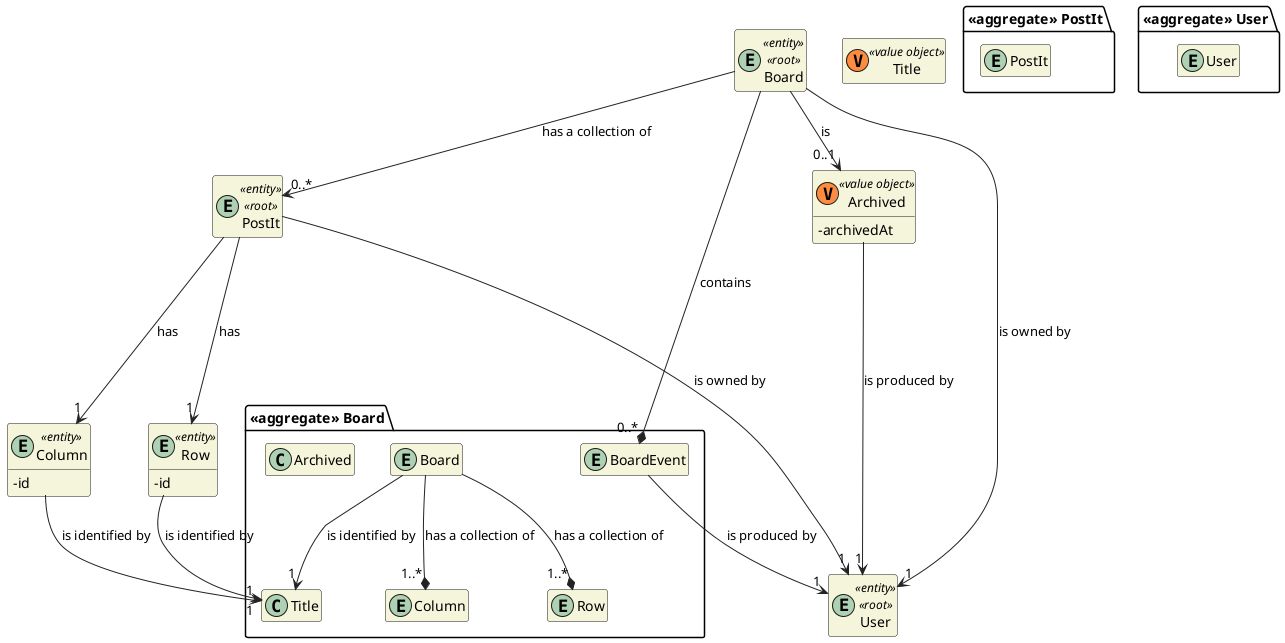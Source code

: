 @startuml DM-BOARD
'https://plantuml.com/class-diagram

skinparam classAttributeIconSize 0
hide empty attributes
hide empty methods
skinparam classBackgroundColor beige
skinparam ArrowColor #222222

package "<<aggregate>> Board" {
    entity Board

    class Title
    entity Column
    entity Row
    entity BoardEvent

    class Archived
}

package "<<aggregate>> PostIt" {
    entity PostIt
}

package "<<aggregate>> User" {
    entity User
}

entity PostIt <<entity>> <<root>> {
}

entity User <<entity>> <<root>> {
}

Board --> "1" Title : is identified by
Board --* "1..*" Column : has a collection of
Board --* "1..*" Row : has a collection of

entity Board <<entity>> <<root>> {
}

entity Column <<entity>> {
  - id
}

Column --> "1" Title : is identified by

entity Row <<entity>> {
  - id
}

Row --> "1" Title : is identified by

class Title <<(V,#FF8B40) value object>> {}
class Archived <<(V,#FF8B40) value object>> {
  - archivedAt
}

Board -* "0..*" BoardEvent : contains
Board --> "1" User : is owned by
Board --> "0..*" PostIt : has a collection of
Board --> "0..1" Archived : is

Archived --> "1" User : is produced by

PostIt ---> "1" User : is owned by
PostIt ---> "1" Column : has
PostIt ---> "1" Row : has

BoardEvent --> "1" User : is produced by

@enduml
